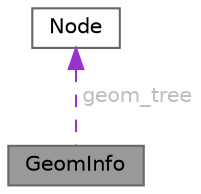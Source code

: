 digraph "GeomInfo"
{
 // LATEX_PDF_SIZE
  bgcolor="transparent";
  edge [fontname=Helvetica,fontsize=10,labelfontname=Helvetica,labelfontsize=10];
  node [fontname=Helvetica,fontsize=10,shape=box,height=0.2,width=0.4];
  Node1 [id="Node000001",label="GeomInfo",height=0.2,width=0.4,color="gray40", fillcolor="grey60", style="filled", fontcolor="black",tooltip="a container for organizing meta data about the geometries"];
  Node2 -> Node1 [id="edge1_Node000001_Node000002",dir="back",color="darkorchid3",style="dashed",tooltip=" ",label=" geom_tree",fontcolor="grey" ];
  Node2 [id="Node000002",label="Node",height=0.2,width=0.4,color="gray40", fillcolor="white", style="filled",URL="$classNode.html",tooltip=" "];
}
